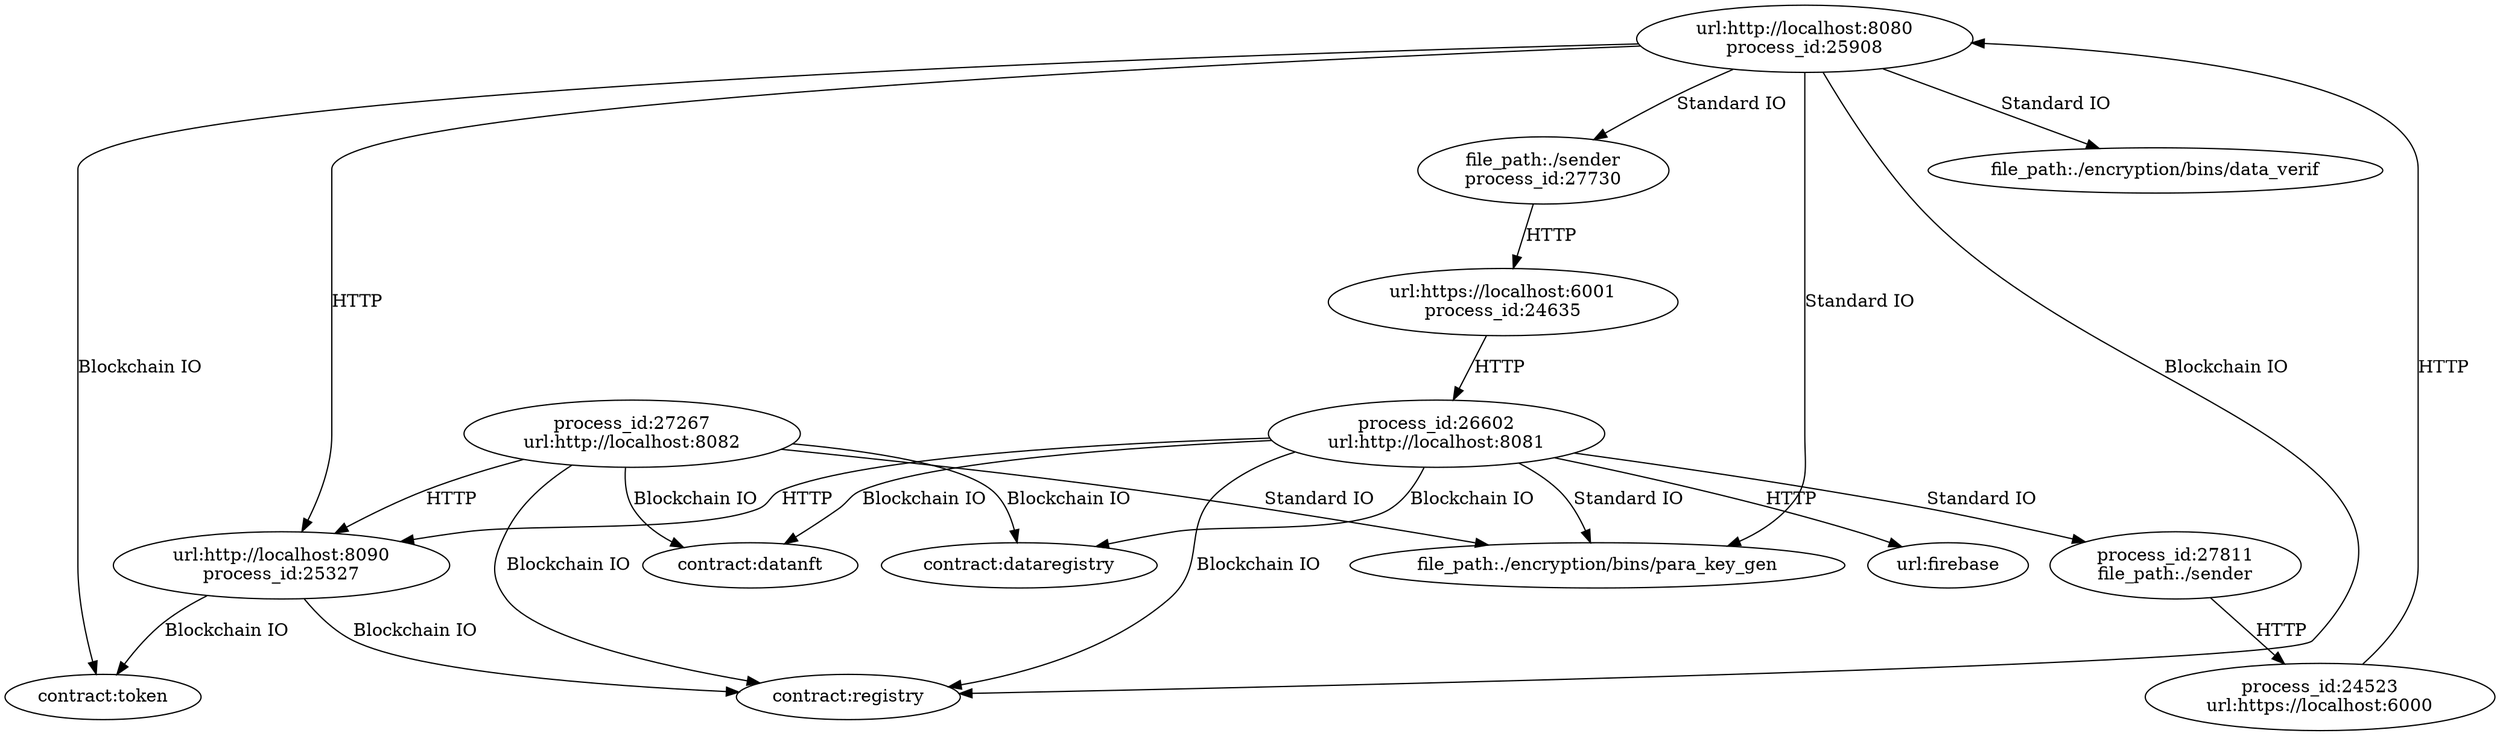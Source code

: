 digraph model {
    IRNUGKIAQE[label="url:http://localhost:8090\nprocess_id:25327\n"]
    YKPOBGQQDN[label="url:http://localhost:8080\nprocess_id:25908\n"]
    UEBBICTKHI[label="process_id:26602\nurl:http://localhost:8081\n"]
    VBYJCBJSRS[label="process_id:27267\nurl:http://localhost:8082\n"]
    CVHMBYICBZ[label="file_path:./sender\nprocess_id:27730\n"]
    QDAQAJWRZK[label="process_id:27811\nfile_path:./sender\n"]
    AOPSMLVHZT[label="url:https://localhost:6001\nprocess_id:24635\n"]
    RLSUYSQVYH[label="process_id:24523\nurl:https://localhost:6000\n"]
    STGYKQDFKG[label="contract:registry\n"]
    ONDPUDUUSM[label="file_path:./encryption/bins/para_key_gen\n"]
    PNFDGSXXMG[label="contract:dataregistry\n"]
    XENZBLGJJA[label="contract:datanft\n"]
    HCHEPCDXZY[label="contract:token\n"]
    WVWPJJWWYD[label="url:firebase\n"]
    HHLUBIWOQT[label="file_path:./encryption/bins/data_verif\n"]
    IRNUGKIAQE -> STGYKQDFKG [label="Blockchain IO"]
    YKPOBGQQDN -> STGYKQDFKG [label="Blockchain IO"]
    YKPOBGQQDN -> ONDPUDUUSM [label="Standard IO"]
    UEBBICTKHI -> STGYKQDFKG [label="Blockchain IO"]
    UEBBICTKHI -> ONDPUDUUSM [label="Standard IO"]
    VBYJCBJSRS -> STGYKQDFKG [label="Blockchain IO"]
    VBYJCBJSRS -> ONDPUDUUSM [label="Standard IO"]
    UEBBICTKHI -> PNFDGSXXMG [label="Blockchain IO"]
    UEBBICTKHI -> IRNUGKIAQE [label="HTTP"]
    UEBBICTKHI -> XENZBLGJJA [label="Blockchain IO"]
    VBYJCBJSRS -> PNFDGSXXMG [label="Blockchain IO"]
    VBYJCBJSRS -> IRNUGKIAQE [label="HTTP"]
    VBYJCBJSRS -> XENZBLGJJA [label="Blockchain IO"]
    YKPOBGQQDN -> CVHMBYICBZ [label="Standard IO"]
    CVHMBYICBZ -> AOPSMLVHZT [label="HTTP"]
    YKPOBGQQDN -> IRNUGKIAQE [label="HTTP"]
    IRNUGKIAQE -> HCHEPCDXZY [label="Blockchain IO"]
    UEBBICTKHI -> WVWPJJWWYD [label="HTTP"]
    UEBBICTKHI -> QDAQAJWRZK [label="Standard IO"]
    YKPOBGQQDN -> HHLUBIWOQT [label="Standard IO"]
    QDAQAJWRZK -> RLSUYSQVYH [label="HTTP"]
    YKPOBGQQDN -> HCHEPCDXZY [label="Blockchain IO"]
    AOPSMLVHZT -> UEBBICTKHI [label="HTTP"]
    RLSUYSQVYH -> YKPOBGQQDN [label="HTTP"]
}